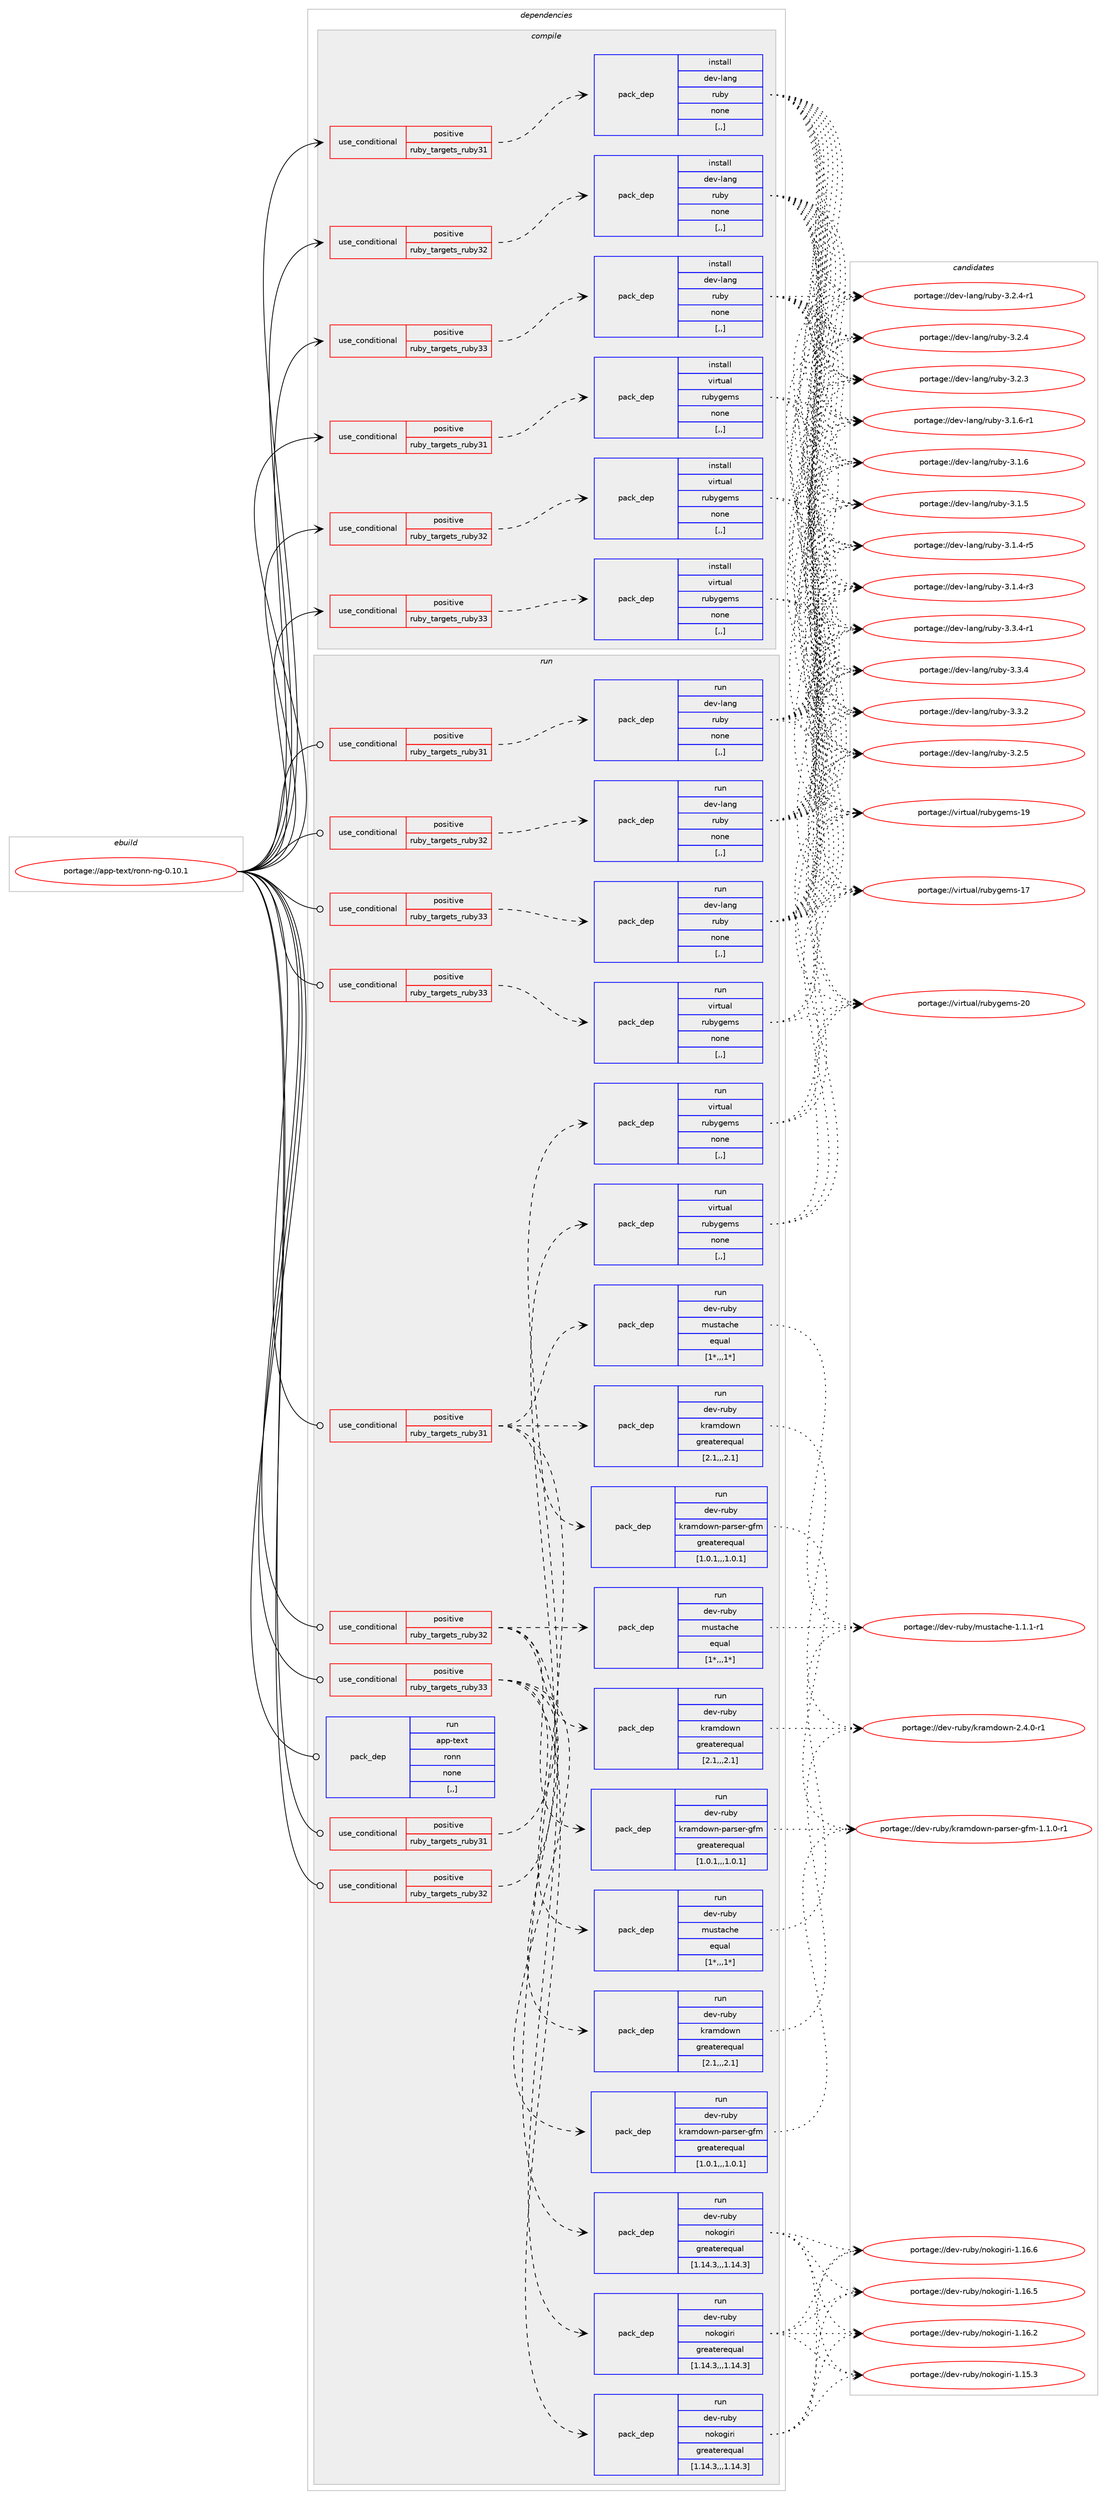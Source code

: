 digraph prolog {

# *************
# Graph options
# *************

newrank=true;
concentrate=true;
compound=true;
graph [rankdir=LR,fontname=Helvetica,fontsize=10,ranksep=1.5];#, ranksep=2.5, nodesep=0.2];
edge  [arrowhead=vee];
node  [fontname=Helvetica,fontsize=10];

# **********
# The ebuild
# **********

subgraph cluster_leftcol {
color=gray;
label=<<i>ebuild</i>>;
id [label="portage://app-text/ronn-ng-0.10.1", color=red, width=4, href="../app-text/ronn-ng-0.10.1.svg"];
}

# ****************
# The dependencies
# ****************

subgraph cluster_midcol {
color=gray;
label=<<i>dependencies</i>>;
subgraph cluster_compile {
fillcolor="#eeeeee";
style=filled;
label=<<i>compile</i>>;
subgraph cond15818 {
dependency59170 [label=<<TABLE BORDER="0" CELLBORDER="1" CELLSPACING="0" CELLPADDING="4"><TR><TD ROWSPAN="3" CELLPADDING="10">use_conditional</TD></TR><TR><TD>positive</TD></TR><TR><TD>ruby_targets_ruby31</TD></TR></TABLE>>, shape=none, color=red];
subgraph pack42841 {
dependency59171 [label=<<TABLE BORDER="0" CELLBORDER="1" CELLSPACING="0" CELLPADDING="4" WIDTH="220"><TR><TD ROWSPAN="6" CELLPADDING="30">pack_dep</TD></TR><TR><TD WIDTH="110">install</TD></TR><TR><TD>dev-lang</TD></TR><TR><TD>ruby</TD></TR><TR><TD>none</TD></TR><TR><TD>[,,]</TD></TR></TABLE>>, shape=none, color=blue];
}
dependency59170:e -> dependency59171:w [weight=20,style="dashed",arrowhead="vee"];
}
id:e -> dependency59170:w [weight=20,style="solid",arrowhead="vee"];
subgraph cond15819 {
dependency59172 [label=<<TABLE BORDER="0" CELLBORDER="1" CELLSPACING="0" CELLPADDING="4"><TR><TD ROWSPAN="3" CELLPADDING="10">use_conditional</TD></TR><TR><TD>positive</TD></TR><TR><TD>ruby_targets_ruby31</TD></TR></TABLE>>, shape=none, color=red];
subgraph pack42842 {
dependency59173 [label=<<TABLE BORDER="0" CELLBORDER="1" CELLSPACING="0" CELLPADDING="4" WIDTH="220"><TR><TD ROWSPAN="6" CELLPADDING="30">pack_dep</TD></TR><TR><TD WIDTH="110">install</TD></TR><TR><TD>virtual</TD></TR><TR><TD>rubygems</TD></TR><TR><TD>none</TD></TR><TR><TD>[,,]</TD></TR></TABLE>>, shape=none, color=blue];
}
dependency59172:e -> dependency59173:w [weight=20,style="dashed",arrowhead="vee"];
}
id:e -> dependency59172:w [weight=20,style="solid",arrowhead="vee"];
subgraph cond15820 {
dependency59174 [label=<<TABLE BORDER="0" CELLBORDER="1" CELLSPACING="0" CELLPADDING="4"><TR><TD ROWSPAN="3" CELLPADDING="10">use_conditional</TD></TR><TR><TD>positive</TD></TR><TR><TD>ruby_targets_ruby32</TD></TR></TABLE>>, shape=none, color=red];
subgraph pack42843 {
dependency59175 [label=<<TABLE BORDER="0" CELLBORDER="1" CELLSPACING="0" CELLPADDING="4" WIDTH="220"><TR><TD ROWSPAN="6" CELLPADDING="30">pack_dep</TD></TR><TR><TD WIDTH="110">install</TD></TR><TR><TD>dev-lang</TD></TR><TR><TD>ruby</TD></TR><TR><TD>none</TD></TR><TR><TD>[,,]</TD></TR></TABLE>>, shape=none, color=blue];
}
dependency59174:e -> dependency59175:w [weight=20,style="dashed",arrowhead="vee"];
}
id:e -> dependency59174:w [weight=20,style="solid",arrowhead="vee"];
subgraph cond15821 {
dependency59176 [label=<<TABLE BORDER="0" CELLBORDER="1" CELLSPACING="0" CELLPADDING="4"><TR><TD ROWSPAN="3" CELLPADDING="10">use_conditional</TD></TR><TR><TD>positive</TD></TR><TR><TD>ruby_targets_ruby32</TD></TR></TABLE>>, shape=none, color=red];
subgraph pack42844 {
dependency59177 [label=<<TABLE BORDER="0" CELLBORDER="1" CELLSPACING="0" CELLPADDING="4" WIDTH="220"><TR><TD ROWSPAN="6" CELLPADDING="30">pack_dep</TD></TR><TR><TD WIDTH="110">install</TD></TR><TR><TD>virtual</TD></TR><TR><TD>rubygems</TD></TR><TR><TD>none</TD></TR><TR><TD>[,,]</TD></TR></TABLE>>, shape=none, color=blue];
}
dependency59176:e -> dependency59177:w [weight=20,style="dashed",arrowhead="vee"];
}
id:e -> dependency59176:w [weight=20,style="solid",arrowhead="vee"];
subgraph cond15822 {
dependency59178 [label=<<TABLE BORDER="0" CELLBORDER="1" CELLSPACING="0" CELLPADDING="4"><TR><TD ROWSPAN="3" CELLPADDING="10">use_conditional</TD></TR><TR><TD>positive</TD></TR><TR><TD>ruby_targets_ruby33</TD></TR></TABLE>>, shape=none, color=red];
subgraph pack42845 {
dependency59179 [label=<<TABLE BORDER="0" CELLBORDER="1" CELLSPACING="0" CELLPADDING="4" WIDTH="220"><TR><TD ROWSPAN="6" CELLPADDING="30">pack_dep</TD></TR><TR><TD WIDTH="110">install</TD></TR><TR><TD>dev-lang</TD></TR><TR><TD>ruby</TD></TR><TR><TD>none</TD></TR><TR><TD>[,,]</TD></TR></TABLE>>, shape=none, color=blue];
}
dependency59178:e -> dependency59179:w [weight=20,style="dashed",arrowhead="vee"];
}
id:e -> dependency59178:w [weight=20,style="solid",arrowhead="vee"];
subgraph cond15823 {
dependency59180 [label=<<TABLE BORDER="0" CELLBORDER="1" CELLSPACING="0" CELLPADDING="4"><TR><TD ROWSPAN="3" CELLPADDING="10">use_conditional</TD></TR><TR><TD>positive</TD></TR><TR><TD>ruby_targets_ruby33</TD></TR></TABLE>>, shape=none, color=red];
subgraph pack42846 {
dependency59181 [label=<<TABLE BORDER="0" CELLBORDER="1" CELLSPACING="0" CELLPADDING="4" WIDTH="220"><TR><TD ROWSPAN="6" CELLPADDING="30">pack_dep</TD></TR><TR><TD WIDTH="110">install</TD></TR><TR><TD>virtual</TD></TR><TR><TD>rubygems</TD></TR><TR><TD>none</TD></TR><TR><TD>[,,]</TD></TR></TABLE>>, shape=none, color=blue];
}
dependency59180:e -> dependency59181:w [weight=20,style="dashed",arrowhead="vee"];
}
id:e -> dependency59180:w [weight=20,style="solid",arrowhead="vee"];
}
subgraph cluster_compileandrun {
fillcolor="#eeeeee";
style=filled;
label=<<i>compile and run</i>>;
}
subgraph cluster_run {
fillcolor="#eeeeee";
style=filled;
label=<<i>run</i>>;
subgraph cond15824 {
dependency59182 [label=<<TABLE BORDER="0" CELLBORDER="1" CELLSPACING="0" CELLPADDING="4"><TR><TD ROWSPAN="3" CELLPADDING="10">use_conditional</TD></TR><TR><TD>positive</TD></TR><TR><TD>ruby_targets_ruby31</TD></TR></TABLE>>, shape=none, color=red];
subgraph pack42847 {
dependency59183 [label=<<TABLE BORDER="0" CELLBORDER="1" CELLSPACING="0" CELLPADDING="4" WIDTH="220"><TR><TD ROWSPAN="6" CELLPADDING="30">pack_dep</TD></TR><TR><TD WIDTH="110">run</TD></TR><TR><TD>dev-lang</TD></TR><TR><TD>ruby</TD></TR><TR><TD>none</TD></TR><TR><TD>[,,]</TD></TR></TABLE>>, shape=none, color=blue];
}
dependency59182:e -> dependency59183:w [weight=20,style="dashed",arrowhead="vee"];
}
id:e -> dependency59182:w [weight=20,style="solid",arrowhead="odot"];
subgraph cond15825 {
dependency59184 [label=<<TABLE BORDER="0" CELLBORDER="1" CELLSPACING="0" CELLPADDING="4"><TR><TD ROWSPAN="3" CELLPADDING="10">use_conditional</TD></TR><TR><TD>positive</TD></TR><TR><TD>ruby_targets_ruby31</TD></TR></TABLE>>, shape=none, color=red];
subgraph pack42848 {
dependency59185 [label=<<TABLE BORDER="0" CELLBORDER="1" CELLSPACING="0" CELLPADDING="4" WIDTH="220"><TR><TD ROWSPAN="6" CELLPADDING="30">pack_dep</TD></TR><TR><TD WIDTH="110">run</TD></TR><TR><TD>dev-ruby</TD></TR><TR><TD>mustache</TD></TR><TR><TD>equal</TD></TR><TR><TD>[1*,,,1*]</TD></TR></TABLE>>, shape=none, color=blue];
}
dependency59184:e -> dependency59185:w [weight=20,style="dashed",arrowhead="vee"];
subgraph pack42849 {
dependency59186 [label=<<TABLE BORDER="0" CELLBORDER="1" CELLSPACING="0" CELLPADDING="4" WIDTH="220"><TR><TD ROWSPAN="6" CELLPADDING="30">pack_dep</TD></TR><TR><TD WIDTH="110">run</TD></TR><TR><TD>dev-ruby</TD></TR><TR><TD>kramdown</TD></TR><TR><TD>greaterequal</TD></TR><TR><TD>[2.1,,,2.1]</TD></TR></TABLE>>, shape=none, color=blue];
}
dependency59184:e -> dependency59186:w [weight=20,style="dashed",arrowhead="vee"];
subgraph pack42850 {
dependency59187 [label=<<TABLE BORDER="0" CELLBORDER="1" CELLSPACING="0" CELLPADDING="4" WIDTH="220"><TR><TD ROWSPAN="6" CELLPADDING="30">pack_dep</TD></TR><TR><TD WIDTH="110">run</TD></TR><TR><TD>dev-ruby</TD></TR><TR><TD>kramdown-parser-gfm</TD></TR><TR><TD>greaterequal</TD></TR><TR><TD>[1.0.1,,,1.0.1]</TD></TR></TABLE>>, shape=none, color=blue];
}
dependency59184:e -> dependency59187:w [weight=20,style="dashed",arrowhead="vee"];
subgraph pack42851 {
dependency59188 [label=<<TABLE BORDER="0" CELLBORDER="1" CELLSPACING="0" CELLPADDING="4" WIDTH="220"><TR><TD ROWSPAN="6" CELLPADDING="30">pack_dep</TD></TR><TR><TD WIDTH="110">run</TD></TR><TR><TD>dev-ruby</TD></TR><TR><TD>nokogiri</TD></TR><TR><TD>greaterequal</TD></TR><TR><TD>[1.14.3,,,1.14.3]</TD></TR></TABLE>>, shape=none, color=blue];
}
dependency59184:e -> dependency59188:w [weight=20,style="dashed",arrowhead="vee"];
}
id:e -> dependency59184:w [weight=20,style="solid",arrowhead="odot"];
subgraph cond15826 {
dependency59189 [label=<<TABLE BORDER="0" CELLBORDER="1" CELLSPACING="0" CELLPADDING="4"><TR><TD ROWSPAN="3" CELLPADDING="10">use_conditional</TD></TR><TR><TD>positive</TD></TR><TR><TD>ruby_targets_ruby31</TD></TR></TABLE>>, shape=none, color=red];
subgraph pack42852 {
dependency59190 [label=<<TABLE BORDER="0" CELLBORDER="1" CELLSPACING="0" CELLPADDING="4" WIDTH="220"><TR><TD ROWSPAN="6" CELLPADDING="30">pack_dep</TD></TR><TR><TD WIDTH="110">run</TD></TR><TR><TD>virtual</TD></TR><TR><TD>rubygems</TD></TR><TR><TD>none</TD></TR><TR><TD>[,,]</TD></TR></TABLE>>, shape=none, color=blue];
}
dependency59189:e -> dependency59190:w [weight=20,style="dashed",arrowhead="vee"];
}
id:e -> dependency59189:w [weight=20,style="solid",arrowhead="odot"];
subgraph cond15827 {
dependency59191 [label=<<TABLE BORDER="0" CELLBORDER="1" CELLSPACING="0" CELLPADDING="4"><TR><TD ROWSPAN="3" CELLPADDING="10">use_conditional</TD></TR><TR><TD>positive</TD></TR><TR><TD>ruby_targets_ruby32</TD></TR></TABLE>>, shape=none, color=red];
subgraph pack42853 {
dependency59192 [label=<<TABLE BORDER="0" CELLBORDER="1" CELLSPACING="0" CELLPADDING="4" WIDTH="220"><TR><TD ROWSPAN="6" CELLPADDING="30">pack_dep</TD></TR><TR><TD WIDTH="110">run</TD></TR><TR><TD>dev-lang</TD></TR><TR><TD>ruby</TD></TR><TR><TD>none</TD></TR><TR><TD>[,,]</TD></TR></TABLE>>, shape=none, color=blue];
}
dependency59191:e -> dependency59192:w [weight=20,style="dashed",arrowhead="vee"];
}
id:e -> dependency59191:w [weight=20,style="solid",arrowhead="odot"];
subgraph cond15828 {
dependency59193 [label=<<TABLE BORDER="0" CELLBORDER="1" CELLSPACING="0" CELLPADDING="4"><TR><TD ROWSPAN="3" CELLPADDING="10">use_conditional</TD></TR><TR><TD>positive</TD></TR><TR><TD>ruby_targets_ruby32</TD></TR></TABLE>>, shape=none, color=red];
subgraph pack42854 {
dependency59194 [label=<<TABLE BORDER="0" CELLBORDER="1" CELLSPACING="0" CELLPADDING="4" WIDTH="220"><TR><TD ROWSPAN="6" CELLPADDING="30">pack_dep</TD></TR><TR><TD WIDTH="110">run</TD></TR><TR><TD>dev-ruby</TD></TR><TR><TD>mustache</TD></TR><TR><TD>equal</TD></TR><TR><TD>[1*,,,1*]</TD></TR></TABLE>>, shape=none, color=blue];
}
dependency59193:e -> dependency59194:w [weight=20,style="dashed",arrowhead="vee"];
subgraph pack42855 {
dependency59195 [label=<<TABLE BORDER="0" CELLBORDER="1" CELLSPACING="0" CELLPADDING="4" WIDTH="220"><TR><TD ROWSPAN="6" CELLPADDING="30">pack_dep</TD></TR><TR><TD WIDTH="110">run</TD></TR><TR><TD>dev-ruby</TD></TR><TR><TD>kramdown</TD></TR><TR><TD>greaterequal</TD></TR><TR><TD>[2.1,,,2.1]</TD></TR></TABLE>>, shape=none, color=blue];
}
dependency59193:e -> dependency59195:w [weight=20,style="dashed",arrowhead="vee"];
subgraph pack42856 {
dependency59196 [label=<<TABLE BORDER="0" CELLBORDER="1" CELLSPACING="0" CELLPADDING="4" WIDTH="220"><TR><TD ROWSPAN="6" CELLPADDING="30">pack_dep</TD></TR><TR><TD WIDTH="110">run</TD></TR><TR><TD>dev-ruby</TD></TR><TR><TD>kramdown-parser-gfm</TD></TR><TR><TD>greaterequal</TD></TR><TR><TD>[1.0.1,,,1.0.1]</TD></TR></TABLE>>, shape=none, color=blue];
}
dependency59193:e -> dependency59196:w [weight=20,style="dashed",arrowhead="vee"];
subgraph pack42857 {
dependency59197 [label=<<TABLE BORDER="0" CELLBORDER="1" CELLSPACING="0" CELLPADDING="4" WIDTH="220"><TR><TD ROWSPAN="6" CELLPADDING="30">pack_dep</TD></TR><TR><TD WIDTH="110">run</TD></TR><TR><TD>dev-ruby</TD></TR><TR><TD>nokogiri</TD></TR><TR><TD>greaterequal</TD></TR><TR><TD>[1.14.3,,,1.14.3]</TD></TR></TABLE>>, shape=none, color=blue];
}
dependency59193:e -> dependency59197:w [weight=20,style="dashed",arrowhead="vee"];
}
id:e -> dependency59193:w [weight=20,style="solid",arrowhead="odot"];
subgraph cond15829 {
dependency59198 [label=<<TABLE BORDER="0" CELLBORDER="1" CELLSPACING="0" CELLPADDING="4"><TR><TD ROWSPAN="3" CELLPADDING="10">use_conditional</TD></TR><TR><TD>positive</TD></TR><TR><TD>ruby_targets_ruby32</TD></TR></TABLE>>, shape=none, color=red];
subgraph pack42858 {
dependency59199 [label=<<TABLE BORDER="0" CELLBORDER="1" CELLSPACING="0" CELLPADDING="4" WIDTH="220"><TR><TD ROWSPAN="6" CELLPADDING="30">pack_dep</TD></TR><TR><TD WIDTH="110">run</TD></TR><TR><TD>virtual</TD></TR><TR><TD>rubygems</TD></TR><TR><TD>none</TD></TR><TR><TD>[,,]</TD></TR></TABLE>>, shape=none, color=blue];
}
dependency59198:e -> dependency59199:w [weight=20,style="dashed",arrowhead="vee"];
}
id:e -> dependency59198:w [weight=20,style="solid",arrowhead="odot"];
subgraph cond15830 {
dependency59200 [label=<<TABLE BORDER="0" CELLBORDER="1" CELLSPACING="0" CELLPADDING="4"><TR><TD ROWSPAN="3" CELLPADDING="10">use_conditional</TD></TR><TR><TD>positive</TD></TR><TR><TD>ruby_targets_ruby33</TD></TR></TABLE>>, shape=none, color=red];
subgraph pack42859 {
dependency59201 [label=<<TABLE BORDER="0" CELLBORDER="1" CELLSPACING="0" CELLPADDING="4" WIDTH="220"><TR><TD ROWSPAN="6" CELLPADDING="30">pack_dep</TD></TR><TR><TD WIDTH="110">run</TD></TR><TR><TD>dev-lang</TD></TR><TR><TD>ruby</TD></TR><TR><TD>none</TD></TR><TR><TD>[,,]</TD></TR></TABLE>>, shape=none, color=blue];
}
dependency59200:e -> dependency59201:w [weight=20,style="dashed",arrowhead="vee"];
}
id:e -> dependency59200:w [weight=20,style="solid",arrowhead="odot"];
subgraph cond15831 {
dependency59202 [label=<<TABLE BORDER="0" CELLBORDER="1" CELLSPACING="0" CELLPADDING="4"><TR><TD ROWSPAN="3" CELLPADDING="10">use_conditional</TD></TR><TR><TD>positive</TD></TR><TR><TD>ruby_targets_ruby33</TD></TR></TABLE>>, shape=none, color=red];
subgraph pack42860 {
dependency59203 [label=<<TABLE BORDER="0" CELLBORDER="1" CELLSPACING="0" CELLPADDING="4" WIDTH="220"><TR><TD ROWSPAN="6" CELLPADDING="30">pack_dep</TD></TR><TR><TD WIDTH="110">run</TD></TR><TR><TD>dev-ruby</TD></TR><TR><TD>mustache</TD></TR><TR><TD>equal</TD></TR><TR><TD>[1*,,,1*]</TD></TR></TABLE>>, shape=none, color=blue];
}
dependency59202:e -> dependency59203:w [weight=20,style="dashed",arrowhead="vee"];
subgraph pack42861 {
dependency59204 [label=<<TABLE BORDER="0" CELLBORDER="1" CELLSPACING="0" CELLPADDING="4" WIDTH="220"><TR><TD ROWSPAN="6" CELLPADDING="30">pack_dep</TD></TR><TR><TD WIDTH="110">run</TD></TR><TR><TD>dev-ruby</TD></TR><TR><TD>kramdown</TD></TR><TR><TD>greaterequal</TD></TR><TR><TD>[2.1,,,2.1]</TD></TR></TABLE>>, shape=none, color=blue];
}
dependency59202:e -> dependency59204:w [weight=20,style="dashed",arrowhead="vee"];
subgraph pack42862 {
dependency59205 [label=<<TABLE BORDER="0" CELLBORDER="1" CELLSPACING="0" CELLPADDING="4" WIDTH="220"><TR><TD ROWSPAN="6" CELLPADDING="30">pack_dep</TD></TR><TR><TD WIDTH="110">run</TD></TR><TR><TD>dev-ruby</TD></TR><TR><TD>kramdown-parser-gfm</TD></TR><TR><TD>greaterequal</TD></TR><TR><TD>[1.0.1,,,1.0.1]</TD></TR></TABLE>>, shape=none, color=blue];
}
dependency59202:e -> dependency59205:w [weight=20,style="dashed",arrowhead="vee"];
subgraph pack42863 {
dependency59206 [label=<<TABLE BORDER="0" CELLBORDER="1" CELLSPACING="0" CELLPADDING="4" WIDTH="220"><TR><TD ROWSPAN="6" CELLPADDING="30">pack_dep</TD></TR><TR><TD WIDTH="110">run</TD></TR><TR><TD>dev-ruby</TD></TR><TR><TD>nokogiri</TD></TR><TR><TD>greaterequal</TD></TR><TR><TD>[1.14.3,,,1.14.3]</TD></TR></TABLE>>, shape=none, color=blue];
}
dependency59202:e -> dependency59206:w [weight=20,style="dashed",arrowhead="vee"];
}
id:e -> dependency59202:w [weight=20,style="solid",arrowhead="odot"];
subgraph cond15832 {
dependency59207 [label=<<TABLE BORDER="0" CELLBORDER="1" CELLSPACING="0" CELLPADDING="4"><TR><TD ROWSPAN="3" CELLPADDING="10">use_conditional</TD></TR><TR><TD>positive</TD></TR><TR><TD>ruby_targets_ruby33</TD></TR></TABLE>>, shape=none, color=red];
subgraph pack42864 {
dependency59208 [label=<<TABLE BORDER="0" CELLBORDER="1" CELLSPACING="0" CELLPADDING="4" WIDTH="220"><TR><TD ROWSPAN="6" CELLPADDING="30">pack_dep</TD></TR><TR><TD WIDTH="110">run</TD></TR><TR><TD>virtual</TD></TR><TR><TD>rubygems</TD></TR><TR><TD>none</TD></TR><TR><TD>[,,]</TD></TR></TABLE>>, shape=none, color=blue];
}
dependency59207:e -> dependency59208:w [weight=20,style="dashed",arrowhead="vee"];
}
id:e -> dependency59207:w [weight=20,style="solid",arrowhead="odot"];
subgraph pack42865 {
dependency59209 [label=<<TABLE BORDER="0" CELLBORDER="1" CELLSPACING="0" CELLPADDING="4" WIDTH="220"><TR><TD ROWSPAN="6" CELLPADDING="30">pack_dep</TD></TR><TR><TD WIDTH="110">run</TD></TR><TR><TD>app-text</TD></TR><TR><TD>ronn</TD></TR><TR><TD>none</TD></TR><TR><TD>[,,]</TD></TR></TABLE>>, shape=none, color=blue];
}
id:e -> dependency59209:w [weight=20,style="solid",arrowhead="odot"];
}
}

# **************
# The candidates
# **************

subgraph cluster_choices {
rank=same;
color=gray;
label=<<i>candidates</i>>;

subgraph choice42841 {
color=black;
nodesep=1;
choice100101118451089711010347114117981214551465146524511449 [label="portage://dev-lang/ruby-3.3.4-r1", color=red, width=4,href="../dev-lang/ruby-3.3.4-r1.svg"];
choice10010111845108971101034711411798121455146514652 [label="portage://dev-lang/ruby-3.3.4", color=red, width=4,href="../dev-lang/ruby-3.3.4.svg"];
choice10010111845108971101034711411798121455146514650 [label="portage://dev-lang/ruby-3.3.2", color=red, width=4,href="../dev-lang/ruby-3.3.2.svg"];
choice10010111845108971101034711411798121455146504653 [label="portage://dev-lang/ruby-3.2.5", color=red, width=4,href="../dev-lang/ruby-3.2.5.svg"];
choice100101118451089711010347114117981214551465046524511449 [label="portage://dev-lang/ruby-3.2.4-r1", color=red, width=4,href="../dev-lang/ruby-3.2.4-r1.svg"];
choice10010111845108971101034711411798121455146504652 [label="portage://dev-lang/ruby-3.2.4", color=red, width=4,href="../dev-lang/ruby-3.2.4.svg"];
choice10010111845108971101034711411798121455146504651 [label="portage://dev-lang/ruby-3.2.3", color=red, width=4,href="../dev-lang/ruby-3.2.3.svg"];
choice100101118451089711010347114117981214551464946544511449 [label="portage://dev-lang/ruby-3.1.6-r1", color=red, width=4,href="../dev-lang/ruby-3.1.6-r1.svg"];
choice10010111845108971101034711411798121455146494654 [label="portage://dev-lang/ruby-3.1.6", color=red, width=4,href="../dev-lang/ruby-3.1.6.svg"];
choice10010111845108971101034711411798121455146494653 [label="portage://dev-lang/ruby-3.1.5", color=red, width=4,href="../dev-lang/ruby-3.1.5.svg"];
choice100101118451089711010347114117981214551464946524511453 [label="portage://dev-lang/ruby-3.1.4-r5", color=red, width=4,href="../dev-lang/ruby-3.1.4-r5.svg"];
choice100101118451089711010347114117981214551464946524511451 [label="portage://dev-lang/ruby-3.1.4-r3", color=red, width=4,href="../dev-lang/ruby-3.1.4-r3.svg"];
dependency59171:e -> choice100101118451089711010347114117981214551465146524511449:w [style=dotted,weight="100"];
dependency59171:e -> choice10010111845108971101034711411798121455146514652:w [style=dotted,weight="100"];
dependency59171:e -> choice10010111845108971101034711411798121455146514650:w [style=dotted,weight="100"];
dependency59171:e -> choice10010111845108971101034711411798121455146504653:w [style=dotted,weight="100"];
dependency59171:e -> choice100101118451089711010347114117981214551465046524511449:w [style=dotted,weight="100"];
dependency59171:e -> choice10010111845108971101034711411798121455146504652:w [style=dotted,weight="100"];
dependency59171:e -> choice10010111845108971101034711411798121455146504651:w [style=dotted,weight="100"];
dependency59171:e -> choice100101118451089711010347114117981214551464946544511449:w [style=dotted,weight="100"];
dependency59171:e -> choice10010111845108971101034711411798121455146494654:w [style=dotted,weight="100"];
dependency59171:e -> choice10010111845108971101034711411798121455146494653:w [style=dotted,weight="100"];
dependency59171:e -> choice100101118451089711010347114117981214551464946524511453:w [style=dotted,weight="100"];
dependency59171:e -> choice100101118451089711010347114117981214551464946524511451:w [style=dotted,weight="100"];
}
subgraph choice42842 {
color=black;
nodesep=1;
choice118105114116117971084711411798121103101109115455048 [label="portage://virtual/rubygems-20", color=red, width=4,href="../virtual/rubygems-20.svg"];
choice118105114116117971084711411798121103101109115454957 [label="portage://virtual/rubygems-19", color=red, width=4,href="../virtual/rubygems-19.svg"];
choice118105114116117971084711411798121103101109115454955 [label="portage://virtual/rubygems-17", color=red, width=4,href="../virtual/rubygems-17.svg"];
dependency59173:e -> choice118105114116117971084711411798121103101109115455048:w [style=dotted,weight="100"];
dependency59173:e -> choice118105114116117971084711411798121103101109115454957:w [style=dotted,weight="100"];
dependency59173:e -> choice118105114116117971084711411798121103101109115454955:w [style=dotted,weight="100"];
}
subgraph choice42843 {
color=black;
nodesep=1;
choice100101118451089711010347114117981214551465146524511449 [label="portage://dev-lang/ruby-3.3.4-r1", color=red, width=4,href="../dev-lang/ruby-3.3.4-r1.svg"];
choice10010111845108971101034711411798121455146514652 [label="portage://dev-lang/ruby-3.3.4", color=red, width=4,href="../dev-lang/ruby-3.3.4.svg"];
choice10010111845108971101034711411798121455146514650 [label="portage://dev-lang/ruby-3.3.2", color=red, width=4,href="../dev-lang/ruby-3.3.2.svg"];
choice10010111845108971101034711411798121455146504653 [label="portage://dev-lang/ruby-3.2.5", color=red, width=4,href="../dev-lang/ruby-3.2.5.svg"];
choice100101118451089711010347114117981214551465046524511449 [label="portage://dev-lang/ruby-3.2.4-r1", color=red, width=4,href="../dev-lang/ruby-3.2.4-r1.svg"];
choice10010111845108971101034711411798121455146504652 [label="portage://dev-lang/ruby-3.2.4", color=red, width=4,href="../dev-lang/ruby-3.2.4.svg"];
choice10010111845108971101034711411798121455146504651 [label="portage://dev-lang/ruby-3.2.3", color=red, width=4,href="../dev-lang/ruby-3.2.3.svg"];
choice100101118451089711010347114117981214551464946544511449 [label="portage://dev-lang/ruby-3.1.6-r1", color=red, width=4,href="../dev-lang/ruby-3.1.6-r1.svg"];
choice10010111845108971101034711411798121455146494654 [label="portage://dev-lang/ruby-3.1.6", color=red, width=4,href="../dev-lang/ruby-3.1.6.svg"];
choice10010111845108971101034711411798121455146494653 [label="portage://dev-lang/ruby-3.1.5", color=red, width=4,href="../dev-lang/ruby-3.1.5.svg"];
choice100101118451089711010347114117981214551464946524511453 [label="portage://dev-lang/ruby-3.1.4-r5", color=red, width=4,href="../dev-lang/ruby-3.1.4-r5.svg"];
choice100101118451089711010347114117981214551464946524511451 [label="portage://dev-lang/ruby-3.1.4-r3", color=red, width=4,href="../dev-lang/ruby-3.1.4-r3.svg"];
dependency59175:e -> choice100101118451089711010347114117981214551465146524511449:w [style=dotted,weight="100"];
dependency59175:e -> choice10010111845108971101034711411798121455146514652:w [style=dotted,weight="100"];
dependency59175:e -> choice10010111845108971101034711411798121455146514650:w [style=dotted,weight="100"];
dependency59175:e -> choice10010111845108971101034711411798121455146504653:w [style=dotted,weight="100"];
dependency59175:e -> choice100101118451089711010347114117981214551465046524511449:w [style=dotted,weight="100"];
dependency59175:e -> choice10010111845108971101034711411798121455146504652:w [style=dotted,weight="100"];
dependency59175:e -> choice10010111845108971101034711411798121455146504651:w [style=dotted,weight="100"];
dependency59175:e -> choice100101118451089711010347114117981214551464946544511449:w [style=dotted,weight="100"];
dependency59175:e -> choice10010111845108971101034711411798121455146494654:w [style=dotted,weight="100"];
dependency59175:e -> choice10010111845108971101034711411798121455146494653:w [style=dotted,weight="100"];
dependency59175:e -> choice100101118451089711010347114117981214551464946524511453:w [style=dotted,weight="100"];
dependency59175:e -> choice100101118451089711010347114117981214551464946524511451:w [style=dotted,weight="100"];
}
subgraph choice42844 {
color=black;
nodesep=1;
choice118105114116117971084711411798121103101109115455048 [label="portage://virtual/rubygems-20", color=red, width=4,href="../virtual/rubygems-20.svg"];
choice118105114116117971084711411798121103101109115454957 [label="portage://virtual/rubygems-19", color=red, width=4,href="../virtual/rubygems-19.svg"];
choice118105114116117971084711411798121103101109115454955 [label="portage://virtual/rubygems-17", color=red, width=4,href="../virtual/rubygems-17.svg"];
dependency59177:e -> choice118105114116117971084711411798121103101109115455048:w [style=dotted,weight="100"];
dependency59177:e -> choice118105114116117971084711411798121103101109115454957:w [style=dotted,weight="100"];
dependency59177:e -> choice118105114116117971084711411798121103101109115454955:w [style=dotted,weight="100"];
}
subgraph choice42845 {
color=black;
nodesep=1;
choice100101118451089711010347114117981214551465146524511449 [label="portage://dev-lang/ruby-3.3.4-r1", color=red, width=4,href="../dev-lang/ruby-3.3.4-r1.svg"];
choice10010111845108971101034711411798121455146514652 [label="portage://dev-lang/ruby-3.3.4", color=red, width=4,href="../dev-lang/ruby-3.3.4.svg"];
choice10010111845108971101034711411798121455146514650 [label="portage://dev-lang/ruby-3.3.2", color=red, width=4,href="../dev-lang/ruby-3.3.2.svg"];
choice10010111845108971101034711411798121455146504653 [label="portage://dev-lang/ruby-3.2.5", color=red, width=4,href="../dev-lang/ruby-3.2.5.svg"];
choice100101118451089711010347114117981214551465046524511449 [label="portage://dev-lang/ruby-3.2.4-r1", color=red, width=4,href="../dev-lang/ruby-3.2.4-r1.svg"];
choice10010111845108971101034711411798121455146504652 [label="portage://dev-lang/ruby-3.2.4", color=red, width=4,href="../dev-lang/ruby-3.2.4.svg"];
choice10010111845108971101034711411798121455146504651 [label="portage://dev-lang/ruby-3.2.3", color=red, width=4,href="../dev-lang/ruby-3.2.3.svg"];
choice100101118451089711010347114117981214551464946544511449 [label="portage://dev-lang/ruby-3.1.6-r1", color=red, width=4,href="../dev-lang/ruby-3.1.6-r1.svg"];
choice10010111845108971101034711411798121455146494654 [label="portage://dev-lang/ruby-3.1.6", color=red, width=4,href="../dev-lang/ruby-3.1.6.svg"];
choice10010111845108971101034711411798121455146494653 [label="portage://dev-lang/ruby-3.1.5", color=red, width=4,href="../dev-lang/ruby-3.1.5.svg"];
choice100101118451089711010347114117981214551464946524511453 [label="portage://dev-lang/ruby-3.1.4-r5", color=red, width=4,href="../dev-lang/ruby-3.1.4-r5.svg"];
choice100101118451089711010347114117981214551464946524511451 [label="portage://dev-lang/ruby-3.1.4-r3", color=red, width=4,href="../dev-lang/ruby-3.1.4-r3.svg"];
dependency59179:e -> choice100101118451089711010347114117981214551465146524511449:w [style=dotted,weight="100"];
dependency59179:e -> choice10010111845108971101034711411798121455146514652:w [style=dotted,weight="100"];
dependency59179:e -> choice10010111845108971101034711411798121455146514650:w [style=dotted,weight="100"];
dependency59179:e -> choice10010111845108971101034711411798121455146504653:w [style=dotted,weight="100"];
dependency59179:e -> choice100101118451089711010347114117981214551465046524511449:w [style=dotted,weight="100"];
dependency59179:e -> choice10010111845108971101034711411798121455146504652:w [style=dotted,weight="100"];
dependency59179:e -> choice10010111845108971101034711411798121455146504651:w [style=dotted,weight="100"];
dependency59179:e -> choice100101118451089711010347114117981214551464946544511449:w [style=dotted,weight="100"];
dependency59179:e -> choice10010111845108971101034711411798121455146494654:w [style=dotted,weight="100"];
dependency59179:e -> choice10010111845108971101034711411798121455146494653:w [style=dotted,weight="100"];
dependency59179:e -> choice100101118451089711010347114117981214551464946524511453:w [style=dotted,weight="100"];
dependency59179:e -> choice100101118451089711010347114117981214551464946524511451:w [style=dotted,weight="100"];
}
subgraph choice42846 {
color=black;
nodesep=1;
choice118105114116117971084711411798121103101109115455048 [label="portage://virtual/rubygems-20", color=red, width=4,href="../virtual/rubygems-20.svg"];
choice118105114116117971084711411798121103101109115454957 [label="portage://virtual/rubygems-19", color=red, width=4,href="../virtual/rubygems-19.svg"];
choice118105114116117971084711411798121103101109115454955 [label="portage://virtual/rubygems-17", color=red, width=4,href="../virtual/rubygems-17.svg"];
dependency59181:e -> choice118105114116117971084711411798121103101109115455048:w [style=dotted,weight="100"];
dependency59181:e -> choice118105114116117971084711411798121103101109115454957:w [style=dotted,weight="100"];
dependency59181:e -> choice118105114116117971084711411798121103101109115454955:w [style=dotted,weight="100"];
}
subgraph choice42847 {
color=black;
nodesep=1;
choice100101118451089711010347114117981214551465146524511449 [label="portage://dev-lang/ruby-3.3.4-r1", color=red, width=4,href="../dev-lang/ruby-3.3.4-r1.svg"];
choice10010111845108971101034711411798121455146514652 [label="portage://dev-lang/ruby-3.3.4", color=red, width=4,href="../dev-lang/ruby-3.3.4.svg"];
choice10010111845108971101034711411798121455146514650 [label="portage://dev-lang/ruby-3.3.2", color=red, width=4,href="../dev-lang/ruby-3.3.2.svg"];
choice10010111845108971101034711411798121455146504653 [label="portage://dev-lang/ruby-3.2.5", color=red, width=4,href="../dev-lang/ruby-3.2.5.svg"];
choice100101118451089711010347114117981214551465046524511449 [label="portage://dev-lang/ruby-3.2.4-r1", color=red, width=4,href="../dev-lang/ruby-3.2.4-r1.svg"];
choice10010111845108971101034711411798121455146504652 [label="portage://dev-lang/ruby-3.2.4", color=red, width=4,href="../dev-lang/ruby-3.2.4.svg"];
choice10010111845108971101034711411798121455146504651 [label="portage://dev-lang/ruby-3.2.3", color=red, width=4,href="../dev-lang/ruby-3.2.3.svg"];
choice100101118451089711010347114117981214551464946544511449 [label="portage://dev-lang/ruby-3.1.6-r1", color=red, width=4,href="../dev-lang/ruby-3.1.6-r1.svg"];
choice10010111845108971101034711411798121455146494654 [label="portage://dev-lang/ruby-3.1.6", color=red, width=4,href="../dev-lang/ruby-3.1.6.svg"];
choice10010111845108971101034711411798121455146494653 [label="portage://dev-lang/ruby-3.1.5", color=red, width=4,href="../dev-lang/ruby-3.1.5.svg"];
choice100101118451089711010347114117981214551464946524511453 [label="portage://dev-lang/ruby-3.1.4-r5", color=red, width=4,href="../dev-lang/ruby-3.1.4-r5.svg"];
choice100101118451089711010347114117981214551464946524511451 [label="portage://dev-lang/ruby-3.1.4-r3", color=red, width=4,href="../dev-lang/ruby-3.1.4-r3.svg"];
dependency59183:e -> choice100101118451089711010347114117981214551465146524511449:w [style=dotted,weight="100"];
dependency59183:e -> choice10010111845108971101034711411798121455146514652:w [style=dotted,weight="100"];
dependency59183:e -> choice10010111845108971101034711411798121455146514650:w [style=dotted,weight="100"];
dependency59183:e -> choice10010111845108971101034711411798121455146504653:w [style=dotted,weight="100"];
dependency59183:e -> choice100101118451089711010347114117981214551465046524511449:w [style=dotted,weight="100"];
dependency59183:e -> choice10010111845108971101034711411798121455146504652:w [style=dotted,weight="100"];
dependency59183:e -> choice10010111845108971101034711411798121455146504651:w [style=dotted,weight="100"];
dependency59183:e -> choice100101118451089711010347114117981214551464946544511449:w [style=dotted,weight="100"];
dependency59183:e -> choice10010111845108971101034711411798121455146494654:w [style=dotted,weight="100"];
dependency59183:e -> choice10010111845108971101034711411798121455146494653:w [style=dotted,weight="100"];
dependency59183:e -> choice100101118451089711010347114117981214551464946524511453:w [style=dotted,weight="100"];
dependency59183:e -> choice100101118451089711010347114117981214551464946524511451:w [style=dotted,weight="100"];
}
subgraph choice42848 {
color=black;
nodesep=1;
choice10010111845114117981214710911711511697991041014549464946494511449 [label="portage://dev-ruby/mustache-1.1.1-r1", color=red, width=4,href="../dev-ruby/mustache-1.1.1-r1.svg"];
dependency59185:e -> choice10010111845114117981214710911711511697991041014549464946494511449:w [style=dotted,weight="100"];
}
subgraph choice42849 {
color=black;
nodesep=1;
choice100101118451141179812147107114971091001111191104550465246484511449 [label="portage://dev-ruby/kramdown-2.4.0-r1", color=red, width=4,href="../dev-ruby/kramdown-2.4.0-r1.svg"];
dependency59186:e -> choice100101118451141179812147107114971091001111191104550465246484511449:w [style=dotted,weight="100"];
}
subgraph choice42850 {
color=black;
nodesep=1;
choice100101118451141179812147107114971091001111191104511297114115101114451031021094549464946484511449 [label="portage://dev-ruby/kramdown-parser-gfm-1.1.0-r1", color=red, width=4,href="../dev-ruby/kramdown-parser-gfm-1.1.0-r1.svg"];
dependency59187:e -> choice100101118451141179812147107114971091001111191104511297114115101114451031021094549464946484511449:w [style=dotted,weight="100"];
}
subgraph choice42851 {
color=black;
nodesep=1;
choice10010111845114117981214711011110711110310511410545494649544654 [label="portage://dev-ruby/nokogiri-1.16.6", color=red, width=4,href="../dev-ruby/nokogiri-1.16.6.svg"];
choice10010111845114117981214711011110711110310511410545494649544653 [label="portage://dev-ruby/nokogiri-1.16.5", color=red, width=4,href="../dev-ruby/nokogiri-1.16.5.svg"];
choice10010111845114117981214711011110711110310511410545494649544650 [label="portage://dev-ruby/nokogiri-1.16.2", color=red, width=4,href="../dev-ruby/nokogiri-1.16.2.svg"];
choice10010111845114117981214711011110711110310511410545494649534651 [label="portage://dev-ruby/nokogiri-1.15.3", color=red, width=4,href="../dev-ruby/nokogiri-1.15.3.svg"];
dependency59188:e -> choice10010111845114117981214711011110711110310511410545494649544654:w [style=dotted,weight="100"];
dependency59188:e -> choice10010111845114117981214711011110711110310511410545494649544653:w [style=dotted,weight="100"];
dependency59188:e -> choice10010111845114117981214711011110711110310511410545494649544650:w [style=dotted,weight="100"];
dependency59188:e -> choice10010111845114117981214711011110711110310511410545494649534651:w [style=dotted,weight="100"];
}
subgraph choice42852 {
color=black;
nodesep=1;
choice118105114116117971084711411798121103101109115455048 [label="portage://virtual/rubygems-20", color=red, width=4,href="../virtual/rubygems-20.svg"];
choice118105114116117971084711411798121103101109115454957 [label="portage://virtual/rubygems-19", color=red, width=4,href="../virtual/rubygems-19.svg"];
choice118105114116117971084711411798121103101109115454955 [label="portage://virtual/rubygems-17", color=red, width=4,href="../virtual/rubygems-17.svg"];
dependency59190:e -> choice118105114116117971084711411798121103101109115455048:w [style=dotted,weight="100"];
dependency59190:e -> choice118105114116117971084711411798121103101109115454957:w [style=dotted,weight="100"];
dependency59190:e -> choice118105114116117971084711411798121103101109115454955:w [style=dotted,weight="100"];
}
subgraph choice42853 {
color=black;
nodesep=1;
choice100101118451089711010347114117981214551465146524511449 [label="portage://dev-lang/ruby-3.3.4-r1", color=red, width=4,href="../dev-lang/ruby-3.3.4-r1.svg"];
choice10010111845108971101034711411798121455146514652 [label="portage://dev-lang/ruby-3.3.4", color=red, width=4,href="../dev-lang/ruby-3.3.4.svg"];
choice10010111845108971101034711411798121455146514650 [label="portage://dev-lang/ruby-3.3.2", color=red, width=4,href="../dev-lang/ruby-3.3.2.svg"];
choice10010111845108971101034711411798121455146504653 [label="portage://dev-lang/ruby-3.2.5", color=red, width=4,href="../dev-lang/ruby-3.2.5.svg"];
choice100101118451089711010347114117981214551465046524511449 [label="portage://dev-lang/ruby-3.2.4-r1", color=red, width=4,href="../dev-lang/ruby-3.2.4-r1.svg"];
choice10010111845108971101034711411798121455146504652 [label="portage://dev-lang/ruby-3.2.4", color=red, width=4,href="../dev-lang/ruby-3.2.4.svg"];
choice10010111845108971101034711411798121455146504651 [label="portage://dev-lang/ruby-3.2.3", color=red, width=4,href="../dev-lang/ruby-3.2.3.svg"];
choice100101118451089711010347114117981214551464946544511449 [label="portage://dev-lang/ruby-3.1.6-r1", color=red, width=4,href="../dev-lang/ruby-3.1.6-r1.svg"];
choice10010111845108971101034711411798121455146494654 [label="portage://dev-lang/ruby-3.1.6", color=red, width=4,href="../dev-lang/ruby-3.1.6.svg"];
choice10010111845108971101034711411798121455146494653 [label="portage://dev-lang/ruby-3.1.5", color=red, width=4,href="../dev-lang/ruby-3.1.5.svg"];
choice100101118451089711010347114117981214551464946524511453 [label="portage://dev-lang/ruby-3.1.4-r5", color=red, width=4,href="../dev-lang/ruby-3.1.4-r5.svg"];
choice100101118451089711010347114117981214551464946524511451 [label="portage://dev-lang/ruby-3.1.4-r3", color=red, width=4,href="../dev-lang/ruby-3.1.4-r3.svg"];
dependency59192:e -> choice100101118451089711010347114117981214551465146524511449:w [style=dotted,weight="100"];
dependency59192:e -> choice10010111845108971101034711411798121455146514652:w [style=dotted,weight="100"];
dependency59192:e -> choice10010111845108971101034711411798121455146514650:w [style=dotted,weight="100"];
dependency59192:e -> choice10010111845108971101034711411798121455146504653:w [style=dotted,weight="100"];
dependency59192:e -> choice100101118451089711010347114117981214551465046524511449:w [style=dotted,weight="100"];
dependency59192:e -> choice10010111845108971101034711411798121455146504652:w [style=dotted,weight="100"];
dependency59192:e -> choice10010111845108971101034711411798121455146504651:w [style=dotted,weight="100"];
dependency59192:e -> choice100101118451089711010347114117981214551464946544511449:w [style=dotted,weight="100"];
dependency59192:e -> choice10010111845108971101034711411798121455146494654:w [style=dotted,weight="100"];
dependency59192:e -> choice10010111845108971101034711411798121455146494653:w [style=dotted,weight="100"];
dependency59192:e -> choice100101118451089711010347114117981214551464946524511453:w [style=dotted,weight="100"];
dependency59192:e -> choice100101118451089711010347114117981214551464946524511451:w [style=dotted,weight="100"];
}
subgraph choice42854 {
color=black;
nodesep=1;
choice10010111845114117981214710911711511697991041014549464946494511449 [label="portage://dev-ruby/mustache-1.1.1-r1", color=red, width=4,href="../dev-ruby/mustache-1.1.1-r1.svg"];
dependency59194:e -> choice10010111845114117981214710911711511697991041014549464946494511449:w [style=dotted,weight="100"];
}
subgraph choice42855 {
color=black;
nodesep=1;
choice100101118451141179812147107114971091001111191104550465246484511449 [label="portage://dev-ruby/kramdown-2.4.0-r1", color=red, width=4,href="../dev-ruby/kramdown-2.4.0-r1.svg"];
dependency59195:e -> choice100101118451141179812147107114971091001111191104550465246484511449:w [style=dotted,weight="100"];
}
subgraph choice42856 {
color=black;
nodesep=1;
choice100101118451141179812147107114971091001111191104511297114115101114451031021094549464946484511449 [label="portage://dev-ruby/kramdown-parser-gfm-1.1.0-r1", color=red, width=4,href="../dev-ruby/kramdown-parser-gfm-1.1.0-r1.svg"];
dependency59196:e -> choice100101118451141179812147107114971091001111191104511297114115101114451031021094549464946484511449:w [style=dotted,weight="100"];
}
subgraph choice42857 {
color=black;
nodesep=1;
choice10010111845114117981214711011110711110310511410545494649544654 [label="portage://dev-ruby/nokogiri-1.16.6", color=red, width=4,href="../dev-ruby/nokogiri-1.16.6.svg"];
choice10010111845114117981214711011110711110310511410545494649544653 [label="portage://dev-ruby/nokogiri-1.16.5", color=red, width=4,href="../dev-ruby/nokogiri-1.16.5.svg"];
choice10010111845114117981214711011110711110310511410545494649544650 [label="portage://dev-ruby/nokogiri-1.16.2", color=red, width=4,href="../dev-ruby/nokogiri-1.16.2.svg"];
choice10010111845114117981214711011110711110310511410545494649534651 [label="portage://dev-ruby/nokogiri-1.15.3", color=red, width=4,href="../dev-ruby/nokogiri-1.15.3.svg"];
dependency59197:e -> choice10010111845114117981214711011110711110310511410545494649544654:w [style=dotted,weight="100"];
dependency59197:e -> choice10010111845114117981214711011110711110310511410545494649544653:w [style=dotted,weight="100"];
dependency59197:e -> choice10010111845114117981214711011110711110310511410545494649544650:w [style=dotted,weight="100"];
dependency59197:e -> choice10010111845114117981214711011110711110310511410545494649534651:w [style=dotted,weight="100"];
}
subgraph choice42858 {
color=black;
nodesep=1;
choice118105114116117971084711411798121103101109115455048 [label="portage://virtual/rubygems-20", color=red, width=4,href="../virtual/rubygems-20.svg"];
choice118105114116117971084711411798121103101109115454957 [label="portage://virtual/rubygems-19", color=red, width=4,href="../virtual/rubygems-19.svg"];
choice118105114116117971084711411798121103101109115454955 [label="portage://virtual/rubygems-17", color=red, width=4,href="../virtual/rubygems-17.svg"];
dependency59199:e -> choice118105114116117971084711411798121103101109115455048:w [style=dotted,weight="100"];
dependency59199:e -> choice118105114116117971084711411798121103101109115454957:w [style=dotted,weight="100"];
dependency59199:e -> choice118105114116117971084711411798121103101109115454955:w [style=dotted,weight="100"];
}
subgraph choice42859 {
color=black;
nodesep=1;
choice100101118451089711010347114117981214551465146524511449 [label="portage://dev-lang/ruby-3.3.4-r1", color=red, width=4,href="../dev-lang/ruby-3.3.4-r1.svg"];
choice10010111845108971101034711411798121455146514652 [label="portage://dev-lang/ruby-3.3.4", color=red, width=4,href="../dev-lang/ruby-3.3.4.svg"];
choice10010111845108971101034711411798121455146514650 [label="portage://dev-lang/ruby-3.3.2", color=red, width=4,href="../dev-lang/ruby-3.3.2.svg"];
choice10010111845108971101034711411798121455146504653 [label="portage://dev-lang/ruby-3.2.5", color=red, width=4,href="../dev-lang/ruby-3.2.5.svg"];
choice100101118451089711010347114117981214551465046524511449 [label="portage://dev-lang/ruby-3.2.4-r1", color=red, width=4,href="../dev-lang/ruby-3.2.4-r1.svg"];
choice10010111845108971101034711411798121455146504652 [label="portage://dev-lang/ruby-3.2.4", color=red, width=4,href="../dev-lang/ruby-3.2.4.svg"];
choice10010111845108971101034711411798121455146504651 [label="portage://dev-lang/ruby-3.2.3", color=red, width=4,href="../dev-lang/ruby-3.2.3.svg"];
choice100101118451089711010347114117981214551464946544511449 [label="portage://dev-lang/ruby-3.1.6-r1", color=red, width=4,href="../dev-lang/ruby-3.1.6-r1.svg"];
choice10010111845108971101034711411798121455146494654 [label="portage://dev-lang/ruby-3.1.6", color=red, width=4,href="../dev-lang/ruby-3.1.6.svg"];
choice10010111845108971101034711411798121455146494653 [label="portage://dev-lang/ruby-3.1.5", color=red, width=4,href="../dev-lang/ruby-3.1.5.svg"];
choice100101118451089711010347114117981214551464946524511453 [label="portage://dev-lang/ruby-3.1.4-r5", color=red, width=4,href="../dev-lang/ruby-3.1.4-r5.svg"];
choice100101118451089711010347114117981214551464946524511451 [label="portage://dev-lang/ruby-3.1.4-r3", color=red, width=4,href="../dev-lang/ruby-3.1.4-r3.svg"];
dependency59201:e -> choice100101118451089711010347114117981214551465146524511449:w [style=dotted,weight="100"];
dependency59201:e -> choice10010111845108971101034711411798121455146514652:w [style=dotted,weight="100"];
dependency59201:e -> choice10010111845108971101034711411798121455146514650:w [style=dotted,weight="100"];
dependency59201:e -> choice10010111845108971101034711411798121455146504653:w [style=dotted,weight="100"];
dependency59201:e -> choice100101118451089711010347114117981214551465046524511449:w [style=dotted,weight="100"];
dependency59201:e -> choice10010111845108971101034711411798121455146504652:w [style=dotted,weight="100"];
dependency59201:e -> choice10010111845108971101034711411798121455146504651:w [style=dotted,weight="100"];
dependency59201:e -> choice100101118451089711010347114117981214551464946544511449:w [style=dotted,weight="100"];
dependency59201:e -> choice10010111845108971101034711411798121455146494654:w [style=dotted,weight="100"];
dependency59201:e -> choice10010111845108971101034711411798121455146494653:w [style=dotted,weight="100"];
dependency59201:e -> choice100101118451089711010347114117981214551464946524511453:w [style=dotted,weight="100"];
dependency59201:e -> choice100101118451089711010347114117981214551464946524511451:w [style=dotted,weight="100"];
}
subgraph choice42860 {
color=black;
nodesep=1;
choice10010111845114117981214710911711511697991041014549464946494511449 [label="portage://dev-ruby/mustache-1.1.1-r1", color=red, width=4,href="../dev-ruby/mustache-1.1.1-r1.svg"];
dependency59203:e -> choice10010111845114117981214710911711511697991041014549464946494511449:w [style=dotted,weight="100"];
}
subgraph choice42861 {
color=black;
nodesep=1;
choice100101118451141179812147107114971091001111191104550465246484511449 [label="portage://dev-ruby/kramdown-2.4.0-r1", color=red, width=4,href="../dev-ruby/kramdown-2.4.0-r1.svg"];
dependency59204:e -> choice100101118451141179812147107114971091001111191104550465246484511449:w [style=dotted,weight="100"];
}
subgraph choice42862 {
color=black;
nodesep=1;
choice100101118451141179812147107114971091001111191104511297114115101114451031021094549464946484511449 [label="portage://dev-ruby/kramdown-parser-gfm-1.1.0-r1", color=red, width=4,href="../dev-ruby/kramdown-parser-gfm-1.1.0-r1.svg"];
dependency59205:e -> choice100101118451141179812147107114971091001111191104511297114115101114451031021094549464946484511449:w [style=dotted,weight="100"];
}
subgraph choice42863 {
color=black;
nodesep=1;
choice10010111845114117981214711011110711110310511410545494649544654 [label="portage://dev-ruby/nokogiri-1.16.6", color=red, width=4,href="../dev-ruby/nokogiri-1.16.6.svg"];
choice10010111845114117981214711011110711110310511410545494649544653 [label="portage://dev-ruby/nokogiri-1.16.5", color=red, width=4,href="../dev-ruby/nokogiri-1.16.5.svg"];
choice10010111845114117981214711011110711110310511410545494649544650 [label="portage://dev-ruby/nokogiri-1.16.2", color=red, width=4,href="../dev-ruby/nokogiri-1.16.2.svg"];
choice10010111845114117981214711011110711110310511410545494649534651 [label="portage://dev-ruby/nokogiri-1.15.3", color=red, width=4,href="../dev-ruby/nokogiri-1.15.3.svg"];
dependency59206:e -> choice10010111845114117981214711011110711110310511410545494649544654:w [style=dotted,weight="100"];
dependency59206:e -> choice10010111845114117981214711011110711110310511410545494649544653:w [style=dotted,weight="100"];
dependency59206:e -> choice10010111845114117981214711011110711110310511410545494649544650:w [style=dotted,weight="100"];
dependency59206:e -> choice10010111845114117981214711011110711110310511410545494649534651:w [style=dotted,weight="100"];
}
subgraph choice42864 {
color=black;
nodesep=1;
choice118105114116117971084711411798121103101109115455048 [label="portage://virtual/rubygems-20", color=red, width=4,href="../virtual/rubygems-20.svg"];
choice118105114116117971084711411798121103101109115454957 [label="portage://virtual/rubygems-19", color=red, width=4,href="../virtual/rubygems-19.svg"];
choice118105114116117971084711411798121103101109115454955 [label="portage://virtual/rubygems-17", color=red, width=4,href="../virtual/rubygems-17.svg"];
dependency59208:e -> choice118105114116117971084711411798121103101109115455048:w [style=dotted,weight="100"];
dependency59208:e -> choice118105114116117971084711411798121103101109115454957:w [style=dotted,weight="100"];
dependency59208:e -> choice118105114116117971084711411798121103101109115454955:w [style=dotted,weight="100"];
}
subgraph choice42865 {
color=black;
nodesep=1;
}
}

}
